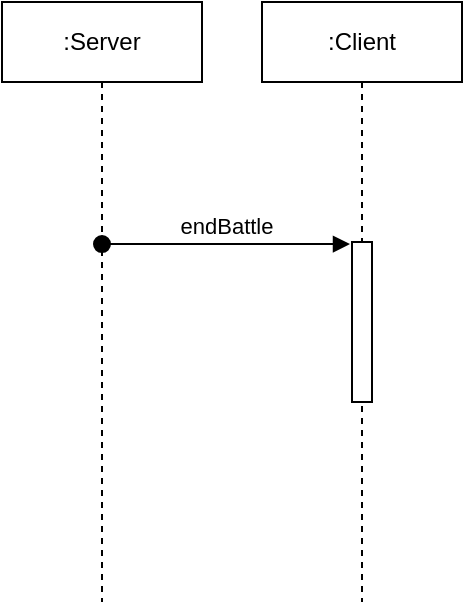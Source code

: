 <mxfile version="12.5.3" type="device"><diagram id="W05UG02aacJBRfJRTqaW" name="Page-1"><mxGraphModel dx="1086" dy="846" grid="1" gridSize="10" guides="1" tooltips="1" connect="1" arrows="1" fold="1" page="1" pageScale="1" pageWidth="850" pageHeight="1100" math="0" shadow="0"><root><mxCell id="0"/><mxCell id="1" parent="0"/><mxCell id="73SJw3u9nC4Ch3nDAt05-1" value=":Server" style="shape=umlLifeline;perimeter=lifelinePerimeter;whiteSpace=wrap;html=1;container=1;collapsible=0;recursiveResize=0;outlineConnect=0;" vertex="1" parent="1"><mxGeometry x="210" y="170" width="100" height="300" as="geometry"/></mxCell><mxCell id="73SJw3u9nC4Ch3nDAt05-2" value=":Client" style="shape=umlLifeline;perimeter=lifelinePerimeter;whiteSpace=wrap;html=1;container=1;collapsible=0;recursiveResize=0;outlineConnect=0;" vertex="1" parent="1"><mxGeometry x="340" y="170" width="100" height="300" as="geometry"/></mxCell><mxCell id="73SJw3u9nC4Ch3nDAt05-3" value="" style="html=1;points=[];perimeter=orthogonalPerimeter;" vertex="1" parent="73SJw3u9nC4Ch3nDAt05-2"><mxGeometry x="45" y="120" width="10" height="80" as="geometry"/></mxCell><mxCell id="73SJw3u9nC4Ch3nDAt05-4" value="endBattle" style="html=1;verticalAlign=bottom;startArrow=oval;endArrow=block;startSize=8;entryX=-0.1;entryY=0.013;entryDx=0;entryDy=0;entryPerimeter=0;" edge="1" target="73SJw3u9nC4Ch3nDAt05-3" parent="1" source="73SJw3u9nC4Ch3nDAt05-1"><mxGeometry relative="1" as="geometry"><mxPoint x="325" y="290" as="sourcePoint"/></mxGeometry></mxCell></root></mxGraphModel></diagram></mxfile>